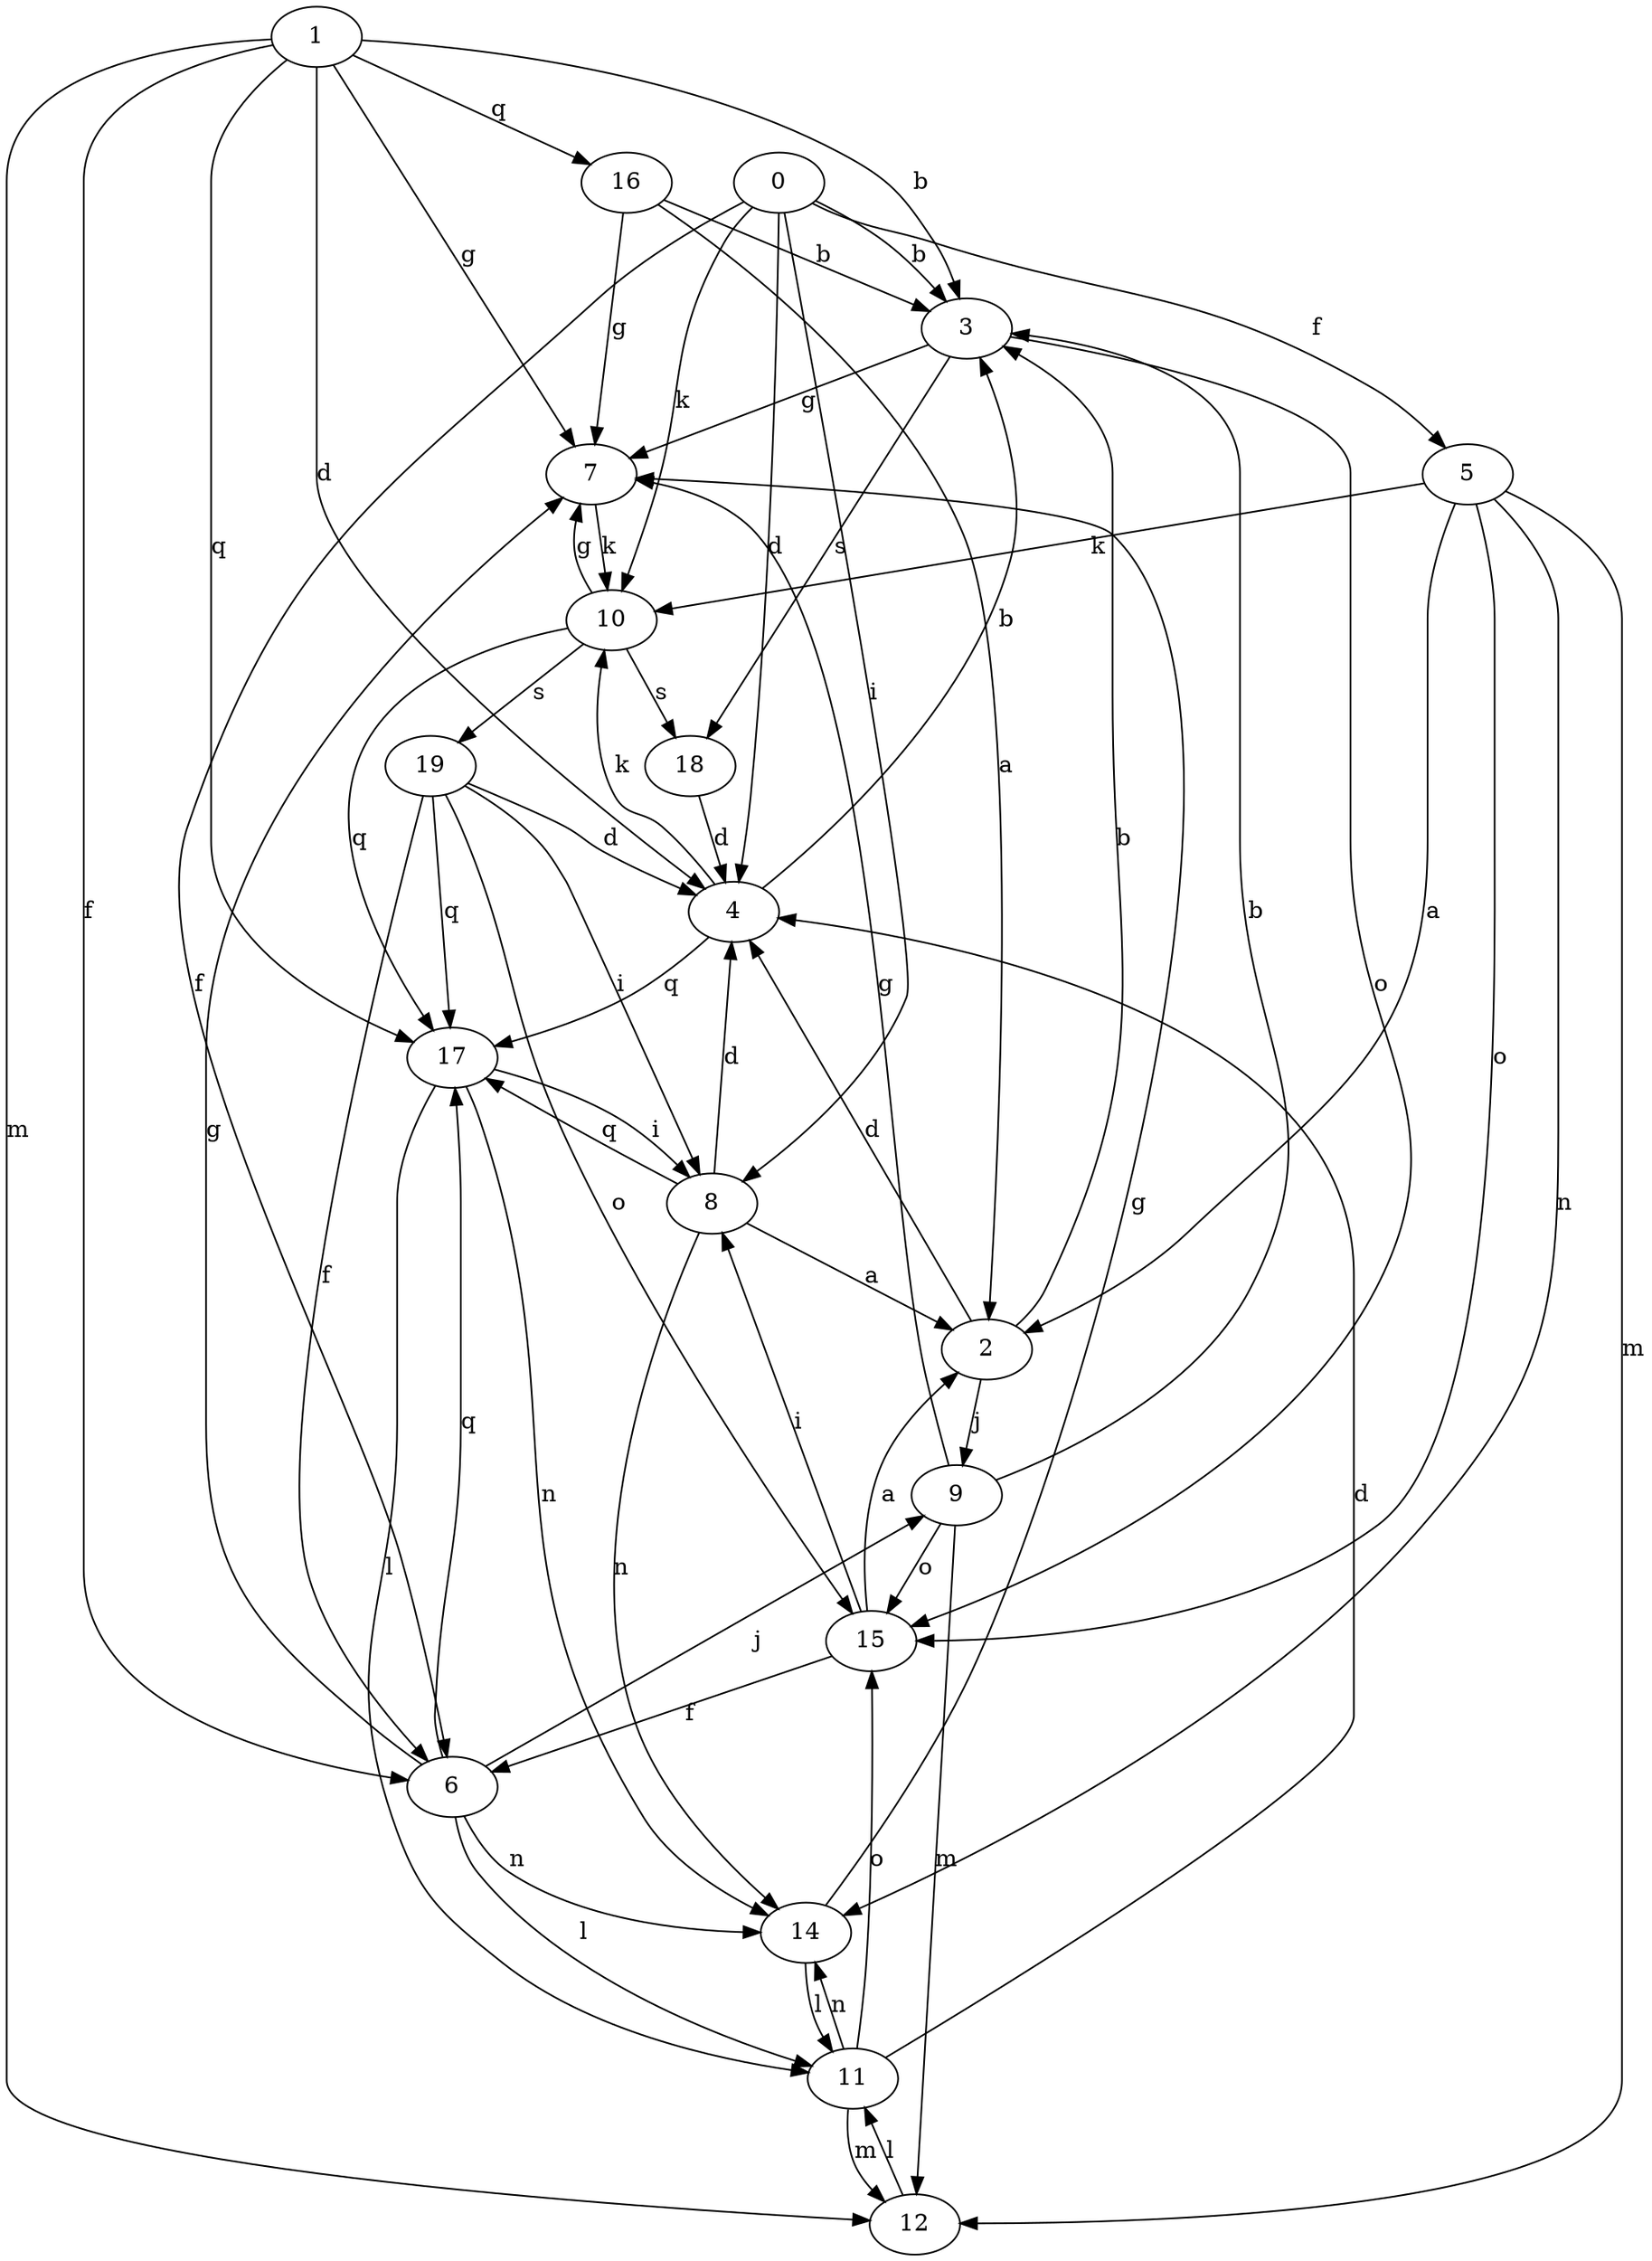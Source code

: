 strict digraph  {
0;
1;
2;
3;
4;
5;
6;
7;
8;
9;
10;
11;
12;
14;
15;
16;
17;
18;
19;
0 -> 3  [label=b];
0 -> 4  [label=d];
0 -> 5  [label=f];
0 -> 6  [label=f];
0 -> 8  [label=i];
0 -> 10  [label=k];
1 -> 3  [label=b];
1 -> 4  [label=d];
1 -> 6  [label=f];
1 -> 7  [label=g];
1 -> 12  [label=m];
1 -> 16  [label=q];
1 -> 17  [label=q];
2 -> 3  [label=b];
2 -> 4  [label=d];
2 -> 9  [label=j];
3 -> 7  [label=g];
3 -> 15  [label=o];
3 -> 18  [label=s];
4 -> 3  [label=b];
4 -> 10  [label=k];
4 -> 17  [label=q];
5 -> 2  [label=a];
5 -> 10  [label=k];
5 -> 12  [label=m];
5 -> 14  [label=n];
5 -> 15  [label=o];
6 -> 7  [label=g];
6 -> 9  [label=j];
6 -> 11  [label=l];
6 -> 14  [label=n];
6 -> 17  [label=q];
7 -> 10  [label=k];
8 -> 2  [label=a];
8 -> 4  [label=d];
8 -> 14  [label=n];
8 -> 17  [label=q];
9 -> 3  [label=b];
9 -> 7  [label=g];
9 -> 12  [label=m];
9 -> 15  [label=o];
10 -> 7  [label=g];
10 -> 17  [label=q];
10 -> 18  [label=s];
10 -> 19  [label=s];
11 -> 4  [label=d];
11 -> 12  [label=m];
11 -> 14  [label=n];
11 -> 15  [label=o];
12 -> 11  [label=l];
14 -> 7  [label=g];
14 -> 11  [label=l];
15 -> 2  [label=a];
15 -> 6  [label=f];
15 -> 8  [label=i];
16 -> 2  [label=a];
16 -> 3  [label=b];
16 -> 7  [label=g];
17 -> 8  [label=i];
17 -> 11  [label=l];
17 -> 14  [label=n];
18 -> 4  [label=d];
19 -> 4  [label=d];
19 -> 6  [label=f];
19 -> 8  [label=i];
19 -> 15  [label=o];
19 -> 17  [label=q];
}
